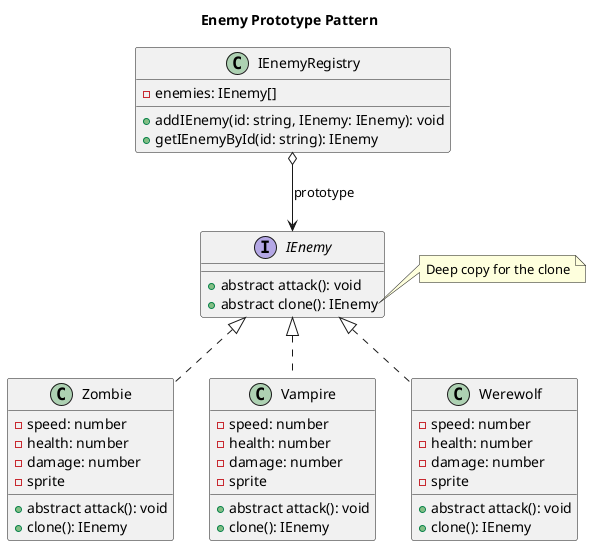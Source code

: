 @startuml

title Enemy Prototype Pattern

class IEnemyRegistry {
    -enemies: IEnemy[]
    +addIEnemy(id: string, IEnemy: IEnemy): void
    +getIEnemyById(id: string): IEnemy
}

interface IEnemy {
    +abstract attack(): void
    +abstract clone(): IEnemy
}

class Zombie implements IEnemy {
    -speed: number
    -health: number
    -damage: number
    -sprite
    +abstract attack(): void
    +clone(): IEnemy
}

class Vampire implements IEnemy {
    -speed: number
    -health: number
    -damage: number
    -sprite
    +abstract attack(): void
    +clone(): IEnemy
}

class Werewolf implements IEnemy {
    -speed: number
    -health: number
    -damage: number
    -sprite
    +abstract attack(): void
    +clone(): IEnemy
}

IEnemyRegistry o--> IEnemy : prototype

note right of IEnemy::clone
Deep copy for the clone
end note

@enduml

